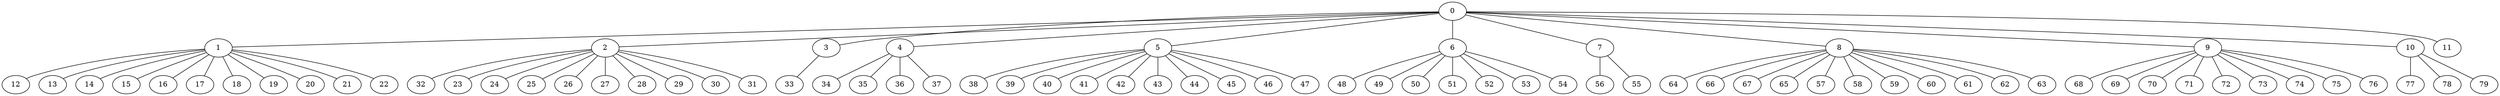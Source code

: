 
graph graphname {
    0 -- 1
0 -- 2
0 -- 3
0 -- 4
0 -- 5
0 -- 6
0 -- 7
0 -- 8
0 -- 9
0 -- 10
0 -- 11
1 -- 12
1 -- 13
1 -- 14
1 -- 15
1 -- 16
1 -- 17
1 -- 18
1 -- 19
1 -- 20
1 -- 21
1 -- 22
2 -- 32
2 -- 23
2 -- 24
2 -- 25
2 -- 26
2 -- 27
2 -- 28
2 -- 29
2 -- 30
2 -- 31
3 -- 33
4 -- 34
4 -- 35
4 -- 36
4 -- 37
5 -- 38
5 -- 39
5 -- 40
5 -- 41
5 -- 42
5 -- 43
5 -- 44
5 -- 45
5 -- 46
5 -- 47
6 -- 48
6 -- 49
6 -- 50
6 -- 51
6 -- 52
6 -- 53
6 -- 54
7 -- 56
7 -- 55
8 -- 64
8 -- 66
8 -- 67
8 -- 65
8 -- 57
8 -- 58
8 -- 59
8 -- 60
8 -- 61
8 -- 62
8 -- 63
9 -- 68
9 -- 69
9 -- 70
9 -- 71
9 -- 72
9 -- 73
9 -- 74
9 -- 75
9 -- 76
10 -- 77
10 -- 78
10 -- 79

}
